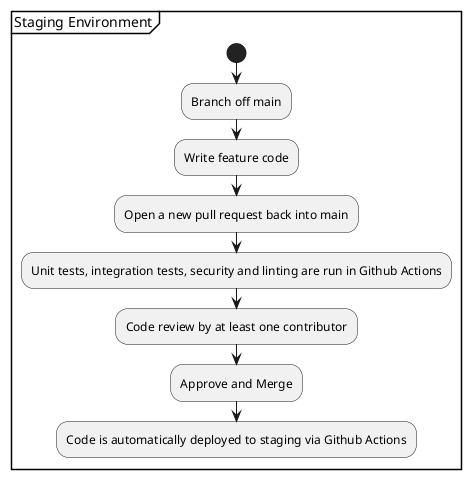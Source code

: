 @startuml staging

partition "Staging Environment" {
  start
  :Branch off main;
  :Write feature code;
  :Open a new pull request back into main;
  :Unit tests, integration tests, security and linting are run in Github Actions;
  :Code review by at least one contributor;
  :Approve and Merge;
  :Code is automatically deployed to staging via Github Actions;
}
